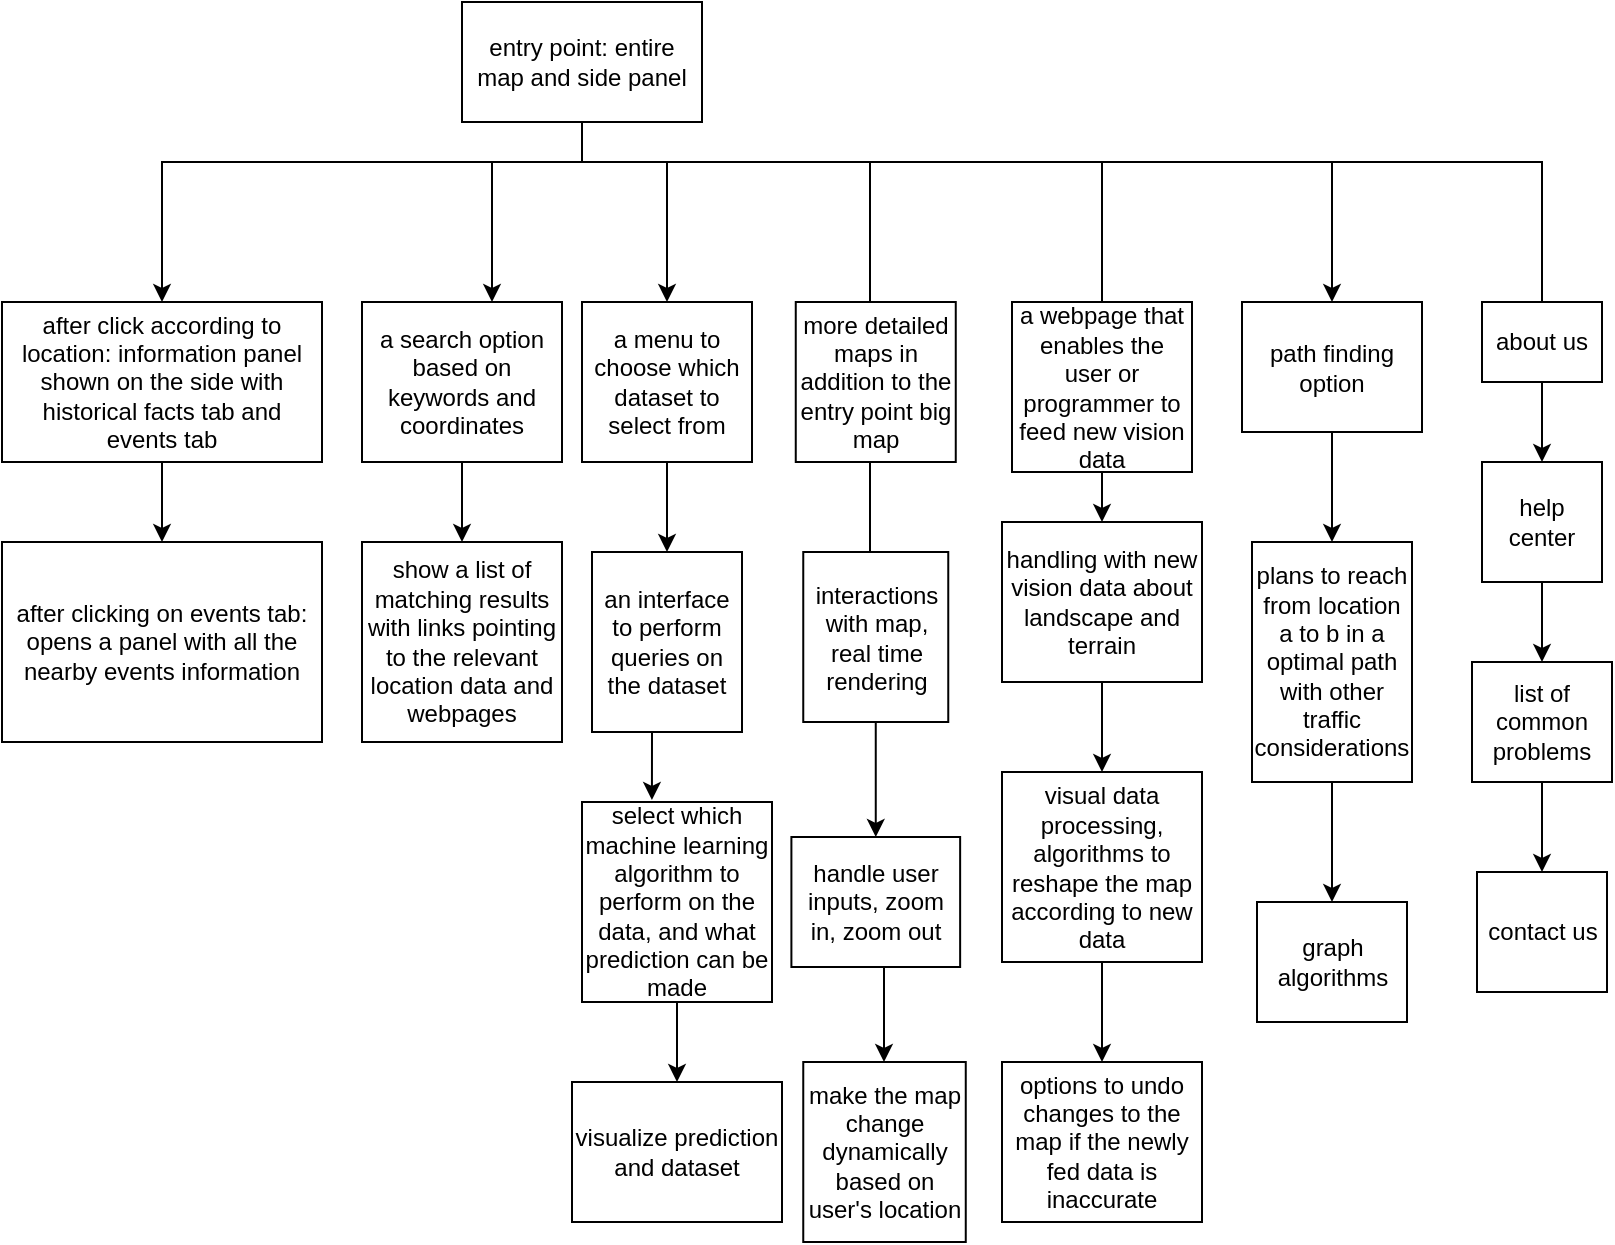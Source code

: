 <mxfile version="20.4.0" type="device"><diagram id="AQFI6UG3dmrKnwbbd0p1" name="Page-1"><mxGraphModel dx="1037" dy="571" grid="1" gridSize="10" guides="1" tooltips="1" connect="1" arrows="1" fold="1" page="1" pageScale="1" pageWidth="850" pageHeight="1100" math="0" shadow="0"><root><mxCell id="0"/><mxCell id="1" parent="0"/><mxCell id="XZwGA0tTDyMO1BIwxY2l-12" style="edgeStyle=orthogonalEdgeStyle;rounded=0;orthogonalLoop=1;jettySize=auto;html=1;" parent="1" source="2" target="4" edge="1"><mxGeometry relative="1" as="geometry"><Array as="points"><mxPoint x="290" y="80"/><mxPoint x="80" y="80"/></Array></mxGeometry></mxCell><mxCell id="XZwGA0tTDyMO1BIwxY2l-30" style="edgeStyle=orthogonalEdgeStyle;rounded=0;orthogonalLoop=1;jettySize=auto;html=1;exitX=0.5;exitY=0;exitDx=0;exitDy=0;" parent="1" source="XZwGA0tTDyMO1BIwxY2l-21" target="XZwGA0tTDyMO1BIwxY2l-4" edge="1"><mxGeometry relative="1" as="geometry"><Array as="points"><mxPoint x="434" y="80"/><mxPoint x="245" y="80"/></Array></mxGeometry></mxCell><mxCell id="XZwGA0tTDyMO1BIwxY2l-38" style="edgeStyle=orthogonalEdgeStyle;rounded=0;orthogonalLoop=1;jettySize=auto;html=1;entryX=0.5;entryY=0;entryDx=0;entryDy=0;" parent="1" source="2" target="XZwGA0tTDyMO1BIwxY2l-9" edge="1"><mxGeometry relative="1" as="geometry"><Array as="points"><mxPoint x="290" y="80"/><mxPoint x="333" y="80"/></Array></mxGeometry></mxCell><mxCell id="XZwGA0tTDyMO1BIwxY2l-40" style="edgeStyle=orthogonalEdgeStyle;rounded=0;orthogonalLoop=1;jettySize=auto;html=1;exitX=0.5;exitY=1;exitDx=0;exitDy=0;" parent="1" source="2" edge="1"><mxGeometry relative="1" as="geometry"><Array as="points"><mxPoint x="290" y="80"/><mxPoint x="550" y="80"/></Array><mxPoint x="550" y="190" as="targetPoint"/></mxGeometry></mxCell><mxCell id="VF80DJqu47SMrbXnHuDj-23" style="edgeStyle=orthogonalEdgeStyle;rounded=0;orthogonalLoop=1;jettySize=auto;html=1;entryX=0.5;entryY=0;entryDx=0;entryDy=0;" parent="1" source="2" target="VF80DJqu47SMrbXnHuDj-19" edge="1"><mxGeometry relative="1" as="geometry"><Array as="points"><mxPoint x="290" y="80"/><mxPoint x="665" y="80"/></Array></mxGeometry></mxCell><mxCell id="2" value="&lt;div&gt;entry point: entire map and side panel&lt;/div&gt;" style="whiteSpace=wrap;html=1;" parent="1" vertex="1"><mxGeometry x="230" width="120" height="60" as="geometry"/></mxCell><mxCell id="0Y4MVhz9-gonjYsTBbe1-5" value="" style="edgeStyle=orthogonalEdgeStyle;rounded=0;orthogonalLoop=1;jettySize=auto;html=1;" parent="1" source="4" target="0Y4MVhz9-gonjYsTBbe1-4" edge="1"><mxGeometry relative="1" as="geometry"/></mxCell><mxCell id="4" value="after click according to location: information panel shown on the side with historical facts tab and events tab" style="whiteSpace=wrap;html=1;" parent="1" vertex="1"><mxGeometry y="150" width="160" height="80" as="geometry"/></mxCell><mxCell id="0Y4MVhz9-gonjYsTBbe1-4" value="after clicking on events tab: opens a panel with all the nearby events information" style="rounded=0;whiteSpace=wrap;html=1;" parent="1" vertex="1"><mxGeometry y="270" width="160" height="100" as="geometry"/></mxCell><mxCell id="XZwGA0tTDyMO1BIwxY2l-14" style="edgeStyle=orthogonalEdgeStyle;rounded=0;orthogonalLoop=1;jettySize=auto;html=1;exitX=0.5;exitY=1;exitDx=0;exitDy=0;entryX=0.5;entryY=0;entryDx=0;entryDy=0;entryPerimeter=0;" parent="1" source="XZwGA0tTDyMO1BIwxY2l-4" target="XZwGA0tTDyMO1BIwxY2l-8" edge="1"><mxGeometry relative="1" as="geometry"/></mxCell><mxCell id="XZwGA0tTDyMO1BIwxY2l-4" value="a search option based on keywords and coordinates" style="whiteSpace=wrap;html=1;" parent="1" vertex="1"><mxGeometry x="180" y="150" width="100" height="80" as="geometry"/></mxCell><mxCell id="XZwGA0tTDyMO1BIwxY2l-8" value="show a list of matching results with links pointing to the relevant location data and webpages" style="whiteSpace=wrap;html=1;" parent="1" vertex="1"><mxGeometry x="180" y="270" width="100" height="100" as="geometry"/></mxCell><mxCell id="XZwGA0tTDyMO1BIwxY2l-32" style="edgeStyle=orthogonalEdgeStyle;rounded=0;orthogonalLoop=1;jettySize=auto;html=1;exitX=0.5;exitY=1;exitDx=0;exitDy=0;entryX=0.5;entryY=0;entryDx=0;entryDy=0;" parent="1" source="XZwGA0tTDyMO1BIwxY2l-9" target="XZwGA0tTDyMO1BIwxY2l-16" edge="1"><mxGeometry relative="1" as="geometry"/></mxCell><mxCell id="XZwGA0tTDyMO1BIwxY2l-9" value="a menu to choose which dataset to select from" style="whiteSpace=wrap;html=1;" parent="1" vertex="1"><mxGeometry x="290" y="150" width="85" height="80" as="geometry"/></mxCell><mxCell id="XZwGA0tTDyMO1BIwxY2l-33" style="edgeStyle=orthogonalEdgeStyle;rounded=0;orthogonalLoop=1;jettySize=auto;html=1;exitX=0.5;exitY=1;exitDx=0;exitDy=0;entryX=0.368;entryY=-0.01;entryDx=0;entryDy=0;entryPerimeter=0;" parent="1" source="XZwGA0tTDyMO1BIwxY2l-16" target="XZwGA0tTDyMO1BIwxY2l-18" edge="1"><mxGeometry relative="1" as="geometry"/></mxCell><mxCell id="XZwGA0tTDyMO1BIwxY2l-16" value="an interface to perform queries on the dataset" style="whiteSpace=wrap;html=1;" parent="1" vertex="1"><mxGeometry x="295" y="275" width="75" height="90" as="geometry"/></mxCell><mxCell id="XZwGA0tTDyMO1BIwxY2l-20" style="edgeStyle=orthogonalEdgeStyle;rounded=0;orthogonalLoop=1;jettySize=auto;html=1;entryX=0.5;entryY=0;entryDx=0;entryDy=0;" parent="1" source="XZwGA0tTDyMO1BIwxY2l-18" target="XZwGA0tTDyMO1BIwxY2l-19" edge="1"><mxGeometry relative="1" as="geometry"/></mxCell><mxCell id="XZwGA0tTDyMO1BIwxY2l-18" value="select which machine learning algorithm to perform on the data, and what prediction can be made" style="whiteSpace=wrap;html=1;" parent="1" vertex="1"><mxGeometry x="290" y="400" width="95" height="100" as="geometry"/></mxCell><mxCell id="XZwGA0tTDyMO1BIwxY2l-19" value="visualize prediction and dataset" style="whiteSpace=wrap;html=1;" parent="1" vertex="1"><mxGeometry x="285" y="540" width="105" height="70" as="geometry"/></mxCell><mxCell id="XZwGA0tTDyMO1BIwxY2l-26" style="edgeStyle=orthogonalEdgeStyle;rounded=0;orthogonalLoop=1;jettySize=auto;html=1;exitX=0.5;exitY=1;exitDx=0;exitDy=0;entryX=0.5;entryY=0;entryDx=0;entryDy=0;" parent="1" source="XZwGA0tTDyMO1BIwxY2l-21" target="XZwGA0tTDyMO1BIwxY2l-24" edge="1"><mxGeometry relative="1" as="geometry"/></mxCell><mxCell id="XZwGA0tTDyMO1BIwxY2l-21" value="interactions with map, real time rendering" style="whiteSpace=wrap;html=1;" parent="1" vertex="1"><mxGeometry x="400.63" y="275" width="72.5" height="85" as="geometry"/></mxCell><mxCell id="XZwGA0tTDyMO1BIwxY2l-34" style="edgeStyle=orthogonalEdgeStyle;rounded=0;orthogonalLoop=1;jettySize=auto;html=1;exitX=0.5;exitY=1;exitDx=0;exitDy=0;" parent="1" source="XZwGA0tTDyMO1BIwxY2l-24" target="XZwGA0tTDyMO1BIwxY2l-28" edge="1"><mxGeometry relative="1" as="geometry"><Array as="points"><mxPoint x="441" y="483"/></Array></mxGeometry></mxCell><mxCell id="XZwGA0tTDyMO1BIwxY2l-24" value="handle user inputs, zoom in, zoom out" style="whiteSpace=wrap;html=1;" parent="1" vertex="1"><mxGeometry x="394.7" y="417.5" width="84.37" height="65" as="geometry"/></mxCell><mxCell id="XZwGA0tTDyMO1BIwxY2l-28" value="make the map change dynamically based on user's location" style="whiteSpace=wrap;html=1;" parent="1" vertex="1"><mxGeometry x="400.63" y="530" width="81.25" height="90" as="geometry"/></mxCell><mxCell id="XZwGA0tTDyMO1BIwxY2l-42" style="edgeStyle=orthogonalEdgeStyle;rounded=0;orthogonalLoop=1;jettySize=auto;html=1;exitX=0.5;exitY=1;exitDx=0;exitDy=0;entryX=0.5;entryY=0;entryDx=0;entryDy=0;" parent="1" source="XZwGA0tTDyMO1BIwxY2l-39" target="XZwGA0tTDyMO1BIwxY2l-41" edge="1"><mxGeometry relative="1" as="geometry"/></mxCell><mxCell id="XZwGA0tTDyMO1BIwxY2l-39" value="handling with new vision data about landscape and terrain" style="whiteSpace=wrap;html=1;" parent="1" vertex="1"><mxGeometry x="500" y="260" width="100" height="80" as="geometry"/></mxCell><mxCell id="VF80DJqu47SMrbXnHuDj-17" style="edgeStyle=orthogonalEdgeStyle;rounded=0;orthogonalLoop=1;jettySize=auto;html=1;exitX=0.5;exitY=1;exitDx=0;exitDy=0;" parent="1" source="XZwGA0tTDyMO1BIwxY2l-41" edge="1"><mxGeometry relative="1" as="geometry"><mxPoint x="550" y="530" as="targetPoint"/></mxGeometry></mxCell><mxCell id="XZwGA0tTDyMO1BIwxY2l-41" value="visual data processing, algorithms to reshape the map according to new data&lt;br&gt;" style="whiteSpace=wrap;html=1;" parent="1" vertex="1"><mxGeometry x="500" y="385" width="100" height="95" as="geometry"/></mxCell><mxCell id="VF80DJqu47SMrbXnHuDj-7" style="edgeStyle=orthogonalEdgeStyle;rounded=0;orthogonalLoop=1;jettySize=auto;html=1;" parent="1" source="VF80DJqu47SMrbXnHuDj-4" edge="1"><mxGeometry relative="1" as="geometry"><mxPoint x="770" y="230" as="targetPoint"/></mxGeometry></mxCell><mxCell id="VF80DJqu47SMrbXnHuDj-4" value="about us&lt;br&gt;" style="whiteSpace=wrap;html=1;" parent="1" vertex="1"><mxGeometry x="740" y="150" width="60" height="40" as="geometry"/></mxCell><mxCell id="VF80DJqu47SMrbXnHuDj-6" value="" style="edgeStyle=orthogonalEdgeStyle;rounded=0;orthogonalLoop=1;jettySize=auto;html=1;exitX=1;exitY=0.5;exitDx=0;exitDy=0;endArrow=none;" parent="1" source="2" target="VF80DJqu47SMrbXnHuDj-4" edge="1"><mxGeometry relative="1" as="geometry"><mxPoint x="350" y="30" as="sourcePoint"/><mxPoint x="780" y="160" as="targetPoint"/><Array as="points"><mxPoint x="350" y="60"/><mxPoint x="290" y="60"/><mxPoint x="290" y="80"/><mxPoint x="770" y="80"/></Array></mxGeometry></mxCell><mxCell id="VF80DJqu47SMrbXnHuDj-9" style="edgeStyle=orthogonalEdgeStyle;rounded=0;orthogonalLoop=1;jettySize=auto;html=1;" parent="1" source="VF80DJqu47SMrbXnHuDj-8" target="VF80DJqu47SMrbXnHuDj-10" edge="1"><mxGeometry relative="1" as="geometry"><mxPoint x="770" y="330" as="targetPoint"/></mxGeometry></mxCell><mxCell id="VF80DJqu47SMrbXnHuDj-8" value="help center" style="whiteSpace=wrap;html=1;" parent="1" vertex="1"><mxGeometry x="740" y="230" width="60" height="60" as="geometry"/></mxCell><mxCell id="VF80DJqu47SMrbXnHuDj-12" style="edgeStyle=orthogonalEdgeStyle;rounded=0;orthogonalLoop=1;jettySize=auto;html=1;exitX=0.5;exitY=1;exitDx=0;exitDy=0;entryX=0.5;entryY=0;entryDx=0;entryDy=0;" parent="1" source="VF80DJqu47SMrbXnHuDj-10" target="VF80DJqu47SMrbXnHuDj-11" edge="1"><mxGeometry relative="1" as="geometry"/></mxCell><mxCell id="VF80DJqu47SMrbXnHuDj-10" value="list of common problems" style="rounded=0;whiteSpace=wrap;html=1;" parent="1" vertex="1"><mxGeometry x="735" y="330" width="70" height="60" as="geometry"/></mxCell><mxCell id="VF80DJqu47SMrbXnHuDj-11" value="contact us" style="whiteSpace=wrap;html=1;" parent="1" vertex="1"><mxGeometry x="737.5" y="435" width="65" height="60" as="geometry"/></mxCell><mxCell id="VF80DJqu47SMrbXnHuDj-15" style="edgeStyle=orthogonalEdgeStyle;rounded=0;orthogonalLoop=1;jettySize=auto;html=1;exitX=0.5;exitY=1;exitDx=0;exitDy=0;entryX=0.5;entryY=0;entryDx=0;entryDy=0;" parent="1" source="VF80DJqu47SMrbXnHuDj-14" target="XZwGA0tTDyMO1BIwxY2l-39" edge="1"><mxGeometry relative="1" as="geometry"/></mxCell><mxCell id="VF80DJqu47SMrbXnHuDj-14" value="a webpage that enables the user or programmer to feed new vision data" style="whiteSpace=wrap;html=1;" parent="1" vertex="1"><mxGeometry x="505" y="150" width="90" height="85" as="geometry"/></mxCell><mxCell id="VF80DJqu47SMrbXnHuDj-16" value="more detailed maps in addition to the entry point big map" style="rounded=0;whiteSpace=wrap;html=1;" parent="1" vertex="1"><mxGeometry x="396.88" y="150" width="80" height="80" as="geometry"/></mxCell><mxCell id="VF80DJqu47SMrbXnHuDj-18" value="options to undo changes to the map if the newly fed data is inaccurate" style="whiteSpace=wrap;html=1;" parent="1" vertex="1"><mxGeometry x="500" y="530" width="100" height="80" as="geometry"/></mxCell><mxCell id="VF80DJqu47SMrbXnHuDj-20" style="edgeStyle=orthogonalEdgeStyle;rounded=0;orthogonalLoop=1;jettySize=auto;html=1;exitX=0.5;exitY=1;exitDx=0;exitDy=0;" parent="1" source="VF80DJqu47SMrbXnHuDj-19" edge="1"><mxGeometry relative="1" as="geometry"><mxPoint x="665" y="270" as="targetPoint"/></mxGeometry></mxCell><mxCell id="VF80DJqu47SMrbXnHuDj-19" value="path finding option" style="whiteSpace=wrap;html=1;" parent="1" vertex="1"><mxGeometry x="620" y="150" width="90" height="65" as="geometry"/></mxCell><mxCell id="VF80DJqu47SMrbXnHuDj-24" style="edgeStyle=orthogonalEdgeStyle;rounded=0;orthogonalLoop=1;jettySize=auto;html=1;exitX=0.5;exitY=1;exitDx=0;exitDy=0;" parent="1" source="VF80DJqu47SMrbXnHuDj-21" target="VF80DJqu47SMrbXnHuDj-25" edge="1"><mxGeometry relative="1" as="geometry"><mxPoint x="665" y="450" as="targetPoint"/></mxGeometry></mxCell><mxCell id="VF80DJqu47SMrbXnHuDj-21" value="plans to reach from location a to b in a optimal path with other traffic considerations" style="whiteSpace=wrap;html=1;" parent="1" vertex="1"><mxGeometry x="625" y="270" width="80" height="120" as="geometry"/></mxCell><mxCell id="VF80DJqu47SMrbXnHuDj-25" value="graph algorithms" style="rounded=0;whiteSpace=wrap;html=1;" parent="1" vertex="1"><mxGeometry x="627.5" y="450" width="75" height="60" as="geometry"/></mxCell></root></mxGraphModel></diagram></mxfile>